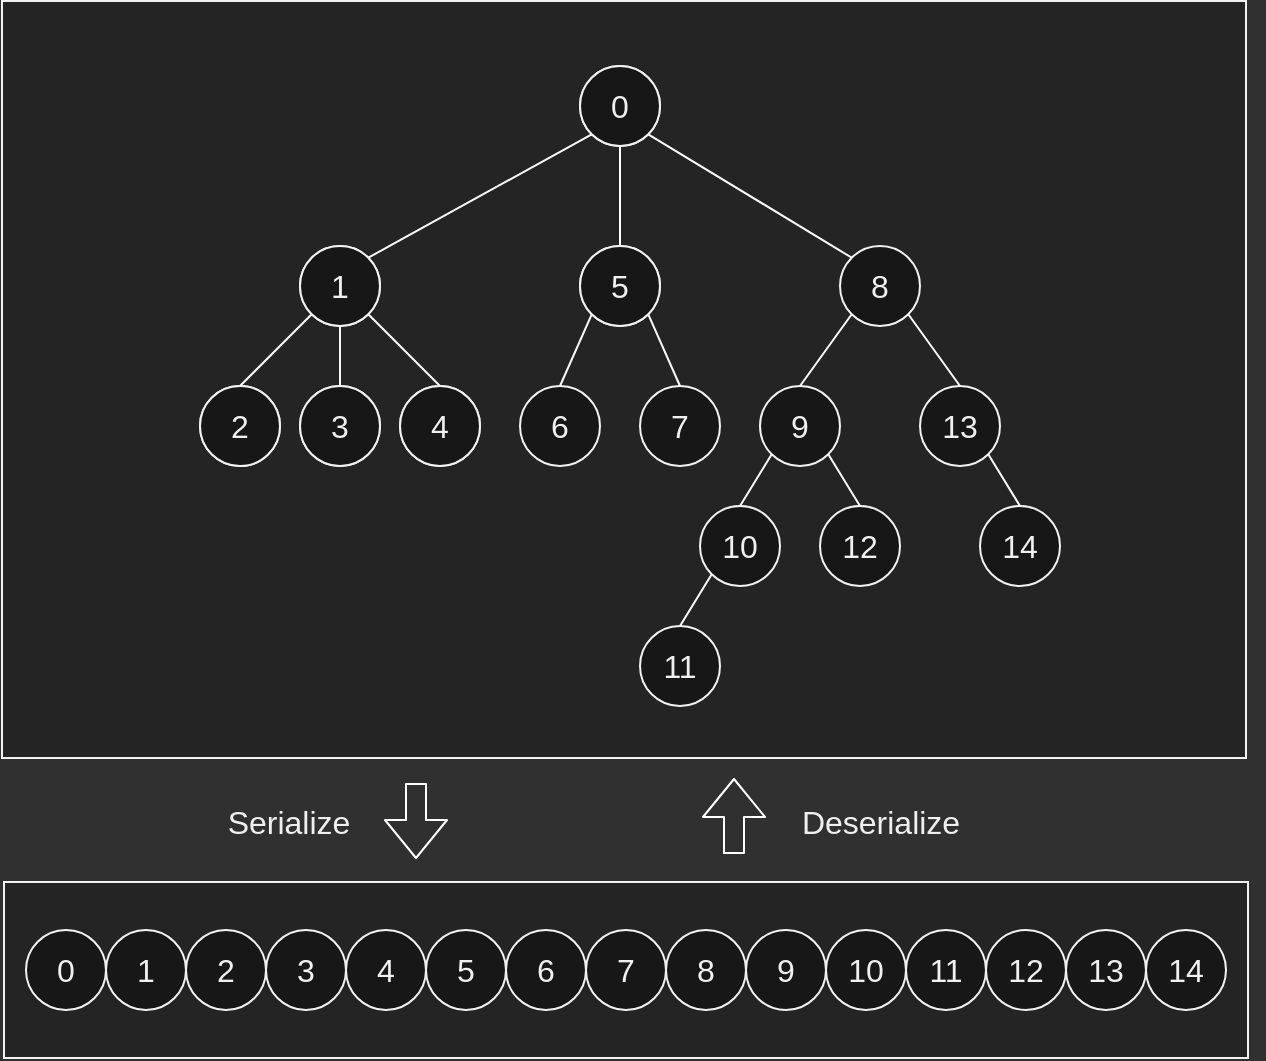 <mxfile version="14.8.2" type="device"><diagram id="5rylHllHNfig_fLTCy4w" name="Page-1"><mxGraphModel dx="798" dy="620" grid="0" gridSize="10" guides="1" tooltips="1" connect="1" arrows="1" fold="1" page="1" pageScale="1" pageWidth="827" pageHeight="1169" background="#303030" math="0" shadow="0"><root><mxCell id="0"/><mxCell id="1" parent="0"/><mxCell id="JRpLuj9cA4WXMaqcf5FT-52" value="" style="group" vertex="1" connectable="0" parent="1"><mxGeometry x="212" y="225" width="554" height="352" as="geometry"/></mxCell><mxCell id="JRpLuj9cA4WXMaqcf5FT-51" value="" style="rounded=0;whiteSpace=wrap;html=1;fontColor=#F0F0F0;strokeColor=#F2F2F2;fillColor=#242424;" vertex="1" parent="JRpLuj9cA4WXMaqcf5FT-52"><mxGeometry x="-77" y="-26.5" width="622" height="378.5" as="geometry"/></mxCell><mxCell id="JRpLuj9cA4WXMaqcf5FT-1" value="&lt;font style=&quot;font-size: 16px&quot;&gt;0&lt;/font&gt;" style="ellipse;whiteSpace=wrap;html=1;align=center;newEdgeStyle={&quot;edgeStyle&quot;:&quot;entityRelationEdgeStyle&quot;,&quot;startArrow&quot;:&quot;none&quot;,&quot;endArrow&quot;:&quot;none&quot;,&quot;segment&quot;:10,&quot;curved&quot;:1};treeFolding=1;treeMoving=1;strokeColor=#F2F2F2;" vertex="1" collapsed="1" parent="JRpLuj9cA4WXMaqcf5FT-52"><mxGeometry x="212" y="6" width="40" height="40" as="geometry"/></mxCell><mxCell id="JRpLuj9cA4WXMaqcf5FT-2" value="&lt;font style=&quot;font-size: 16px&quot;&gt;1&lt;/font&gt;" style="ellipse;whiteSpace=wrap;html=1;align=center;newEdgeStyle={&quot;edgeStyle&quot;:&quot;entityRelationEdgeStyle&quot;,&quot;startArrow&quot;:&quot;none&quot;,&quot;endArrow&quot;:&quot;none&quot;,&quot;segment&quot;:10,&quot;curved&quot;:1};treeFolding=1;treeMoving=1;strokeColor=#F2F2F2;" vertex="1" collapsed="1" parent="JRpLuj9cA4WXMaqcf5FT-52"><mxGeometry x="72" y="96" width="40" height="40" as="geometry"/></mxCell><mxCell id="JRpLuj9cA4WXMaqcf5FT-16" style="orthogonalLoop=1;jettySize=auto;html=1;exitX=0;exitY=1;exitDx=0;exitDy=0;entryX=1;entryY=0;entryDx=0;entryDy=0;rounded=0;endArrow=none;endFill=0;strokeColor=#FAFAFA;" edge="1" parent="JRpLuj9cA4WXMaqcf5FT-52" source="JRpLuj9cA4WXMaqcf5FT-1" target="JRpLuj9cA4WXMaqcf5FT-2"><mxGeometry relative="1" as="geometry"/></mxCell><mxCell id="JRpLuj9cA4WXMaqcf5FT-3" value="&lt;font style=&quot;font-size: 16px&quot;&gt;2&lt;/font&gt;" style="ellipse;whiteSpace=wrap;html=1;align=center;newEdgeStyle={&quot;edgeStyle&quot;:&quot;entityRelationEdgeStyle&quot;,&quot;startArrow&quot;:&quot;none&quot;,&quot;endArrow&quot;:&quot;none&quot;,&quot;segment&quot;:10,&quot;curved&quot;:1};treeFolding=1;treeMoving=1;strokeColor=#F2F2F2;" vertex="1" collapsed="1" parent="JRpLuj9cA4WXMaqcf5FT-52"><mxGeometry x="22" y="166" width="40" height="40" as="geometry"/></mxCell><mxCell id="JRpLuj9cA4WXMaqcf5FT-17" style="edgeStyle=none;rounded=0;orthogonalLoop=1;jettySize=auto;html=1;exitX=0;exitY=1;exitDx=0;exitDy=0;entryX=0.5;entryY=0;entryDx=0;entryDy=0;endArrow=none;endFill=0;strokeColor=#FAFAFA;" edge="1" parent="JRpLuj9cA4WXMaqcf5FT-52" source="JRpLuj9cA4WXMaqcf5FT-2" target="JRpLuj9cA4WXMaqcf5FT-3"><mxGeometry relative="1" as="geometry"/></mxCell><mxCell id="JRpLuj9cA4WXMaqcf5FT-4" value="&lt;font style=&quot;font-size: 16px&quot;&gt;3&lt;/font&gt;" style="ellipse;whiteSpace=wrap;html=1;align=center;newEdgeStyle={&quot;edgeStyle&quot;:&quot;entityRelationEdgeStyle&quot;,&quot;startArrow&quot;:&quot;none&quot;,&quot;endArrow&quot;:&quot;none&quot;,&quot;segment&quot;:10,&quot;curved&quot;:1};treeFolding=1;treeMoving=1;strokeColor=#F2F2F2;" vertex="1" collapsed="1" parent="JRpLuj9cA4WXMaqcf5FT-52"><mxGeometry x="72" y="166" width="40" height="40" as="geometry"/></mxCell><mxCell id="JRpLuj9cA4WXMaqcf5FT-18" style="edgeStyle=none;rounded=0;orthogonalLoop=1;jettySize=auto;html=1;exitX=0.5;exitY=1;exitDx=0;exitDy=0;entryX=0.5;entryY=0;entryDx=0;entryDy=0;endArrow=none;endFill=0;strokeColor=#FAFAFA;" edge="1" parent="JRpLuj9cA4WXMaqcf5FT-52" source="JRpLuj9cA4WXMaqcf5FT-2" target="JRpLuj9cA4WXMaqcf5FT-4"><mxGeometry relative="1" as="geometry"/></mxCell><mxCell id="JRpLuj9cA4WXMaqcf5FT-5" value="&lt;font style=&quot;font-size: 16px&quot;&gt;4&lt;/font&gt;" style="ellipse;whiteSpace=wrap;html=1;align=center;newEdgeStyle={&quot;edgeStyle&quot;:&quot;entityRelationEdgeStyle&quot;,&quot;startArrow&quot;:&quot;none&quot;,&quot;endArrow&quot;:&quot;none&quot;,&quot;segment&quot;:10,&quot;curved&quot;:1};treeFolding=1;treeMoving=1;strokeColor=#F2F2F2;" vertex="1" collapsed="1" parent="JRpLuj9cA4WXMaqcf5FT-52"><mxGeometry x="122" y="166" width="40" height="40" as="geometry"/></mxCell><mxCell id="JRpLuj9cA4WXMaqcf5FT-19" style="edgeStyle=none;rounded=0;orthogonalLoop=1;jettySize=auto;html=1;exitX=1;exitY=1;exitDx=0;exitDy=0;endArrow=none;endFill=0;entryX=0.5;entryY=0;entryDx=0;entryDy=0;strokeColor=#FAFAFA;" edge="1" parent="JRpLuj9cA4WXMaqcf5FT-52" source="JRpLuj9cA4WXMaqcf5FT-2" target="JRpLuj9cA4WXMaqcf5FT-5"><mxGeometry relative="1" as="geometry"/></mxCell><mxCell id="JRpLuj9cA4WXMaqcf5FT-6" value="&lt;font style=&quot;font-size: 16px&quot;&gt;5&lt;/font&gt;" style="ellipse;whiteSpace=wrap;html=1;align=center;newEdgeStyle={&quot;edgeStyle&quot;:&quot;entityRelationEdgeStyle&quot;,&quot;startArrow&quot;:&quot;none&quot;,&quot;endArrow&quot;:&quot;none&quot;,&quot;segment&quot;:10,&quot;curved&quot;:1};treeFolding=1;treeMoving=1;strokeColor=#F2F2F2;" vertex="1" collapsed="1" parent="JRpLuj9cA4WXMaqcf5FT-52"><mxGeometry x="212" y="96" width="40" height="40" as="geometry"/></mxCell><mxCell id="JRpLuj9cA4WXMaqcf5FT-20" style="edgeStyle=none;rounded=0;orthogonalLoop=1;jettySize=auto;html=1;exitX=0.5;exitY=1;exitDx=0;exitDy=0;entryX=0.5;entryY=0;entryDx=0;entryDy=0;endArrow=none;endFill=0;strokeColor=#FFFFFF;" edge="1" parent="JRpLuj9cA4WXMaqcf5FT-52" source="JRpLuj9cA4WXMaqcf5FT-1" target="JRpLuj9cA4WXMaqcf5FT-6"><mxGeometry relative="1" as="geometry"/></mxCell><mxCell id="JRpLuj9cA4WXMaqcf5FT-7" value="&lt;font style=&quot;font-size: 16px&quot;&gt;6&lt;/font&gt;" style="ellipse;whiteSpace=wrap;html=1;align=center;newEdgeStyle={&quot;edgeStyle&quot;:&quot;entityRelationEdgeStyle&quot;,&quot;startArrow&quot;:&quot;none&quot;,&quot;endArrow&quot;:&quot;none&quot;,&quot;segment&quot;:10,&quot;curved&quot;:1};treeFolding=1;treeMoving=1;fontColor=#F0F0F0;fillColor=#171717;strokeColor=#F2F2F2;" vertex="1" collapsed="1" parent="JRpLuj9cA4WXMaqcf5FT-52"><mxGeometry x="182" y="166" width="40" height="40" as="geometry"/></mxCell><mxCell id="JRpLuj9cA4WXMaqcf5FT-21" style="edgeStyle=none;rounded=0;orthogonalLoop=1;jettySize=auto;html=1;exitX=0;exitY=1;exitDx=0;exitDy=0;entryX=0.5;entryY=0;entryDx=0;entryDy=0;endArrow=none;endFill=0;strokeColor=#FAFAFA;" edge="1" parent="JRpLuj9cA4WXMaqcf5FT-52" source="JRpLuj9cA4WXMaqcf5FT-6" target="JRpLuj9cA4WXMaqcf5FT-7"><mxGeometry relative="1" as="geometry"/></mxCell><mxCell id="JRpLuj9cA4WXMaqcf5FT-8" value="&lt;font style=&quot;font-size: 16px&quot;&gt;7&lt;/font&gt;" style="ellipse;whiteSpace=wrap;html=1;align=center;newEdgeStyle={&quot;edgeStyle&quot;:&quot;entityRelationEdgeStyle&quot;,&quot;startArrow&quot;:&quot;none&quot;,&quot;endArrow&quot;:&quot;none&quot;,&quot;segment&quot;:10,&quot;curved&quot;:1};treeFolding=1;treeMoving=1;fontColor=#F0F0F0;fillColor=#171717;strokeColor=#F2F2F2;" vertex="1" collapsed="1" parent="JRpLuj9cA4WXMaqcf5FT-52"><mxGeometry x="242" y="166" width="40" height="40" as="geometry"/></mxCell><mxCell id="JRpLuj9cA4WXMaqcf5FT-22" style="edgeStyle=none;rounded=0;orthogonalLoop=1;jettySize=auto;html=1;exitX=1;exitY=1;exitDx=0;exitDy=0;entryX=0.5;entryY=0;entryDx=0;entryDy=0;endArrow=none;endFill=0;strokeColor=#FAFAFA;" edge="1" parent="JRpLuj9cA4WXMaqcf5FT-52" source="JRpLuj9cA4WXMaqcf5FT-6" target="JRpLuj9cA4WXMaqcf5FT-8"><mxGeometry relative="1" as="geometry"/></mxCell><mxCell id="JRpLuj9cA4WXMaqcf5FT-9" value="&lt;font style=&quot;font-size: 16px&quot;&gt;8&lt;/font&gt;" style="ellipse;whiteSpace=wrap;html=1;align=center;newEdgeStyle={&quot;edgeStyle&quot;:&quot;entityRelationEdgeStyle&quot;,&quot;startArrow&quot;:&quot;none&quot;,&quot;endArrow&quot;:&quot;none&quot;,&quot;segment&quot;:10,&quot;curved&quot;:1};treeFolding=1;treeMoving=1;fontColor=#F0F0F0;fillColor=#171717;strokeColor=#F2F2F2;" vertex="1" collapsed="1" parent="JRpLuj9cA4WXMaqcf5FT-52"><mxGeometry x="342" y="96" width="40" height="40" as="geometry"/></mxCell><mxCell id="JRpLuj9cA4WXMaqcf5FT-23" style="edgeStyle=none;rounded=0;orthogonalLoop=1;jettySize=auto;html=1;exitX=1;exitY=1;exitDx=0;exitDy=0;entryX=0;entryY=0;entryDx=0;entryDy=0;endArrow=none;endFill=0;strokeColor=#FAFAFA;" edge="1" parent="JRpLuj9cA4WXMaqcf5FT-52" source="JRpLuj9cA4WXMaqcf5FT-1" target="JRpLuj9cA4WXMaqcf5FT-9"><mxGeometry relative="1" as="geometry"/></mxCell><mxCell id="JRpLuj9cA4WXMaqcf5FT-10" value="&lt;font style=&quot;font-size: 16px&quot;&gt;9&lt;/font&gt;" style="ellipse;whiteSpace=wrap;html=1;align=center;newEdgeStyle={&quot;edgeStyle&quot;:&quot;entityRelationEdgeStyle&quot;,&quot;startArrow&quot;:&quot;none&quot;,&quot;endArrow&quot;:&quot;none&quot;,&quot;segment&quot;:10,&quot;curved&quot;:1};treeFolding=1;treeMoving=1;fontColor=#F0F0F0;fillColor=#171717;strokeColor=#F2F2F2;" vertex="1" collapsed="1" parent="JRpLuj9cA4WXMaqcf5FT-52"><mxGeometry x="302" y="166" width="40" height="40" as="geometry"/></mxCell><mxCell id="JRpLuj9cA4WXMaqcf5FT-24" style="edgeStyle=none;rounded=0;orthogonalLoop=1;jettySize=auto;html=1;exitX=0;exitY=1;exitDx=0;exitDy=0;entryX=0.5;entryY=0;entryDx=0;entryDy=0;endArrow=none;endFill=0;strokeColor=#FAFAFA;" edge="1" parent="JRpLuj9cA4WXMaqcf5FT-52" source="JRpLuj9cA4WXMaqcf5FT-9" target="JRpLuj9cA4WXMaqcf5FT-10"><mxGeometry relative="1" as="geometry"/></mxCell><mxCell id="JRpLuj9cA4WXMaqcf5FT-11" value="&lt;font style=&quot;font-size: 16px&quot;&gt;10&lt;/font&gt;" style="ellipse;whiteSpace=wrap;html=1;align=center;newEdgeStyle={&quot;edgeStyle&quot;:&quot;entityRelationEdgeStyle&quot;,&quot;startArrow&quot;:&quot;none&quot;,&quot;endArrow&quot;:&quot;none&quot;,&quot;segment&quot;:10,&quot;curved&quot;:1};treeFolding=1;treeMoving=1;fontColor=#F0F0F0;fillColor=#171717;strokeColor=#F2F2F2;" vertex="1" collapsed="1" parent="JRpLuj9cA4WXMaqcf5FT-52"><mxGeometry x="272" y="226" width="40" height="40" as="geometry"/></mxCell><mxCell id="JRpLuj9cA4WXMaqcf5FT-26" style="edgeStyle=none;rounded=0;orthogonalLoop=1;jettySize=auto;html=1;exitX=0;exitY=1;exitDx=0;exitDy=0;entryX=0.5;entryY=0;entryDx=0;entryDy=0;endArrow=none;endFill=0;strokeColor=#FAFAFA;" edge="1" parent="JRpLuj9cA4WXMaqcf5FT-52" source="JRpLuj9cA4WXMaqcf5FT-10" target="JRpLuj9cA4WXMaqcf5FT-11"><mxGeometry relative="1" as="geometry"/></mxCell><mxCell id="JRpLuj9cA4WXMaqcf5FT-12" value="&lt;font style=&quot;font-size: 16px&quot;&gt;11&lt;/font&gt;" style="ellipse;whiteSpace=wrap;html=1;align=center;newEdgeStyle={&quot;edgeStyle&quot;:&quot;entityRelationEdgeStyle&quot;,&quot;startArrow&quot;:&quot;none&quot;,&quot;endArrow&quot;:&quot;none&quot;,&quot;segment&quot;:10,&quot;curved&quot;:1};treeFolding=1;treeMoving=1;fontColor=#F0F0F0;fillColor=#171717;strokeColor=#F2F2F2;" vertex="1" collapsed="1" parent="JRpLuj9cA4WXMaqcf5FT-52"><mxGeometry x="242" y="286" width="40" height="40" as="geometry"/></mxCell><mxCell id="JRpLuj9cA4WXMaqcf5FT-29" style="edgeStyle=none;rounded=0;orthogonalLoop=1;jettySize=auto;html=1;exitX=0;exitY=1;exitDx=0;exitDy=0;entryX=0.5;entryY=0;entryDx=0;entryDy=0;endArrow=none;endFill=0;strokeColor=#FAFAFA;" edge="1" parent="JRpLuj9cA4WXMaqcf5FT-52" source="JRpLuj9cA4WXMaqcf5FT-11" target="JRpLuj9cA4WXMaqcf5FT-12"><mxGeometry relative="1" as="geometry"/></mxCell><mxCell id="JRpLuj9cA4WXMaqcf5FT-13" value="&lt;font style=&quot;font-size: 16px&quot;&gt;12&lt;/font&gt;" style="ellipse;whiteSpace=wrap;html=1;align=center;newEdgeStyle={&quot;edgeStyle&quot;:&quot;entityRelationEdgeStyle&quot;,&quot;startArrow&quot;:&quot;none&quot;,&quot;endArrow&quot;:&quot;none&quot;,&quot;segment&quot;:10,&quot;curved&quot;:1};treeFolding=1;treeMoving=1;fontColor=#F0F0F0;fillColor=#171717;strokeColor=#F2F2F2;" vertex="1" collapsed="1" parent="JRpLuj9cA4WXMaqcf5FT-52"><mxGeometry x="332" y="226" width="40" height="40" as="geometry"/></mxCell><mxCell id="JRpLuj9cA4WXMaqcf5FT-27" style="edgeStyle=none;rounded=0;orthogonalLoop=1;jettySize=auto;html=1;exitX=1;exitY=1;exitDx=0;exitDy=0;entryX=0.5;entryY=0;entryDx=0;entryDy=0;endArrow=none;endFill=0;strokeColor=#FAFAFA;" edge="1" parent="JRpLuj9cA4WXMaqcf5FT-52" source="JRpLuj9cA4WXMaqcf5FT-10" target="JRpLuj9cA4WXMaqcf5FT-13"><mxGeometry relative="1" as="geometry"/></mxCell><mxCell id="JRpLuj9cA4WXMaqcf5FT-14" value="&lt;font style=&quot;font-size: 16px&quot;&gt;13&lt;/font&gt;" style="ellipse;whiteSpace=wrap;html=1;align=center;newEdgeStyle={&quot;edgeStyle&quot;:&quot;entityRelationEdgeStyle&quot;,&quot;startArrow&quot;:&quot;none&quot;,&quot;endArrow&quot;:&quot;none&quot;,&quot;segment&quot;:10,&quot;curved&quot;:1};treeFolding=1;treeMoving=1;fontColor=#F0F0F0;fillColor=#171717;strokeColor=#F2F2F2;" vertex="1" collapsed="1" parent="JRpLuj9cA4WXMaqcf5FT-52"><mxGeometry x="382" y="166" width="40" height="40" as="geometry"/></mxCell><mxCell id="JRpLuj9cA4WXMaqcf5FT-25" style="edgeStyle=none;rounded=0;orthogonalLoop=1;jettySize=auto;html=1;exitX=1;exitY=1;exitDx=0;exitDy=0;entryX=0.5;entryY=0;entryDx=0;entryDy=0;endArrow=none;endFill=0;strokeColor=#FAFAFA;" edge="1" parent="JRpLuj9cA4WXMaqcf5FT-52" source="JRpLuj9cA4WXMaqcf5FT-9" target="JRpLuj9cA4WXMaqcf5FT-14"><mxGeometry relative="1" as="geometry"/></mxCell><mxCell id="JRpLuj9cA4WXMaqcf5FT-15" value="&lt;font style=&quot;font-size: 16px&quot;&gt;14&lt;/font&gt;" style="ellipse;whiteSpace=wrap;html=1;align=center;newEdgeStyle={&quot;edgeStyle&quot;:&quot;entityRelationEdgeStyle&quot;,&quot;startArrow&quot;:&quot;none&quot;,&quot;endArrow&quot;:&quot;none&quot;,&quot;segment&quot;:10,&quot;curved&quot;:1};treeFolding=1;treeMoving=1;fontColor=#F0F0F0;fillColor=#171717;strokeColor=#F2F2F2;" vertex="1" collapsed="1" parent="JRpLuj9cA4WXMaqcf5FT-52"><mxGeometry x="412" y="226" width="40" height="40" as="geometry"/></mxCell><mxCell id="JRpLuj9cA4WXMaqcf5FT-28" style="edgeStyle=none;rounded=0;orthogonalLoop=1;jettySize=auto;html=1;exitX=1;exitY=1;exitDx=0;exitDy=0;entryX=0.5;entryY=0;entryDx=0;entryDy=0;endArrow=none;endFill=0;strokeColor=#FAFAFA;" edge="1" parent="JRpLuj9cA4WXMaqcf5FT-52" source="JRpLuj9cA4WXMaqcf5FT-14" target="JRpLuj9cA4WXMaqcf5FT-15"><mxGeometry relative="1" as="geometry"/></mxCell><mxCell id="JRpLuj9cA4WXMaqcf5FT-30" value="&lt;font style=&quot;font-size: 16px&quot;&gt;0&lt;/font&gt;" style="ellipse;whiteSpace=wrap;html=1;align=center;newEdgeStyle={&quot;edgeStyle&quot;:&quot;entityRelationEdgeStyle&quot;,&quot;startArrow&quot;:&quot;none&quot;,&quot;endArrow&quot;:&quot;none&quot;,&quot;segment&quot;:10,&quot;curved&quot;:1};treeFolding=1;treeMoving=1;fontColor=#F0F0F0;fillColor=#171717;strokeColor=#F2F2F2;" vertex="1" collapsed="1" parent="JRpLuj9cA4WXMaqcf5FT-52"><mxGeometry x="212" y="6" width="40" height="40" as="geometry"/></mxCell><mxCell id="JRpLuj9cA4WXMaqcf5FT-31" value="&lt;font style=&quot;font-size: 16px&quot;&gt;5&lt;/font&gt;" style="ellipse;whiteSpace=wrap;html=1;align=center;newEdgeStyle={&quot;edgeStyle&quot;:&quot;entityRelationEdgeStyle&quot;,&quot;startArrow&quot;:&quot;none&quot;,&quot;endArrow&quot;:&quot;none&quot;,&quot;segment&quot;:10,&quot;curved&quot;:1};treeFolding=1;treeMoving=1;fontColor=#F0F0F0;fillColor=#171717;strokeColor=#F2F2F2;" vertex="1" collapsed="1" parent="JRpLuj9cA4WXMaqcf5FT-52"><mxGeometry x="212" y="96" width="40" height="40" as="geometry"/></mxCell><mxCell id="JRpLuj9cA4WXMaqcf5FT-32" value="&lt;font style=&quot;font-size: 16px&quot;&gt;1&lt;/font&gt;" style="ellipse;whiteSpace=wrap;html=1;align=center;newEdgeStyle={&quot;edgeStyle&quot;:&quot;entityRelationEdgeStyle&quot;,&quot;startArrow&quot;:&quot;none&quot;,&quot;endArrow&quot;:&quot;none&quot;,&quot;segment&quot;:10,&quot;curved&quot;:1};treeFolding=1;treeMoving=1;fontColor=#F0F0F0;fillColor=#171717;strokeColor=#F2F2F2;" vertex="1" collapsed="1" parent="JRpLuj9cA4WXMaqcf5FT-52"><mxGeometry x="72" y="96" width="40" height="40" as="geometry"/></mxCell><mxCell id="JRpLuj9cA4WXMaqcf5FT-33" value="&lt;font style=&quot;font-size: 16px&quot;&gt;3&lt;/font&gt;" style="ellipse;whiteSpace=wrap;html=1;align=center;newEdgeStyle={&quot;edgeStyle&quot;:&quot;entityRelationEdgeStyle&quot;,&quot;startArrow&quot;:&quot;none&quot;,&quot;endArrow&quot;:&quot;none&quot;,&quot;segment&quot;:10,&quot;curved&quot;:1};treeFolding=1;treeMoving=1;fontColor=#F0F0F0;fillColor=#171717;strokeColor=#F2F2F2;" vertex="1" collapsed="1" parent="JRpLuj9cA4WXMaqcf5FT-52"><mxGeometry x="72" y="166" width="40" height="40" as="geometry"/></mxCell><mxCell id="JRpLuj9cA4WXMaqcf5FT-34" value="&lt;font style=&quot;font-size: 16px&quot;&gt;2&lt;/font&gt;" style="ellipse;whiteSpace=wrap;html=1;align=center;newEdgeStyle={&quot;edgeStyle&quot;:&quot;entityRelationEdgeStyle&quot;,&quot;startArrow&quot;:&quot;none&quot;,&quot;endArrow&quot;:&quot;none&quot;,&quot;segment&quot;:10,&quot;curved&quot;:1};treeFolding=1;treeMoving=1;fontColor=#F0F0F0;fillColor=#171717;strokeColor=#F2F2F2;" vertex="1" collapsed="1" parent="JRpLuj9cA4WXMaqcf5FT-52"><mxGeometry x="22" y="166" width="40" height="40" as="geometry"/></mxCell><mxCell id="JRpLuj9cA4WXMaqcf5FT-35" value="&lt;font style=&quot;font-size: 16px&quot;&gt;4&lt;/font&gt;" style="ellipse;whiteSpace=wrap;html=1;align=center;newEdgeStyle={&quot;edgeStyle&quot;:&quot;entityRelationEdgeStyle&quot;,&quot;startArrow&quot;:&quot;none&quot;,&quot;endArrow&quot;:&quot;none&quot;,&quot;segment&quot;:10,&quot;curved&quot;:1};treeFolding=1;treeMoving=1;fontColor=#F0F0F0;fillColor=#171717;strokeColor=#F2F2F2;" vertex="1" collapsed="1" parent="JRpLuj9cA4WXMaqcf5FT-52"><mxGeometry x="122" y="166" width="40" height="40" as="geometry"/></mxCell><mxCell id="JRpLuj9cA4WXMaqcf5FT-55" value="" style="group" vertex="1" connectable="0" parent="1"><mxGeometry x="136" y="639" width="622" height="88" as="geometry"/></mxCell><mxCell id="JRpLuj9cA4WXMaqcf5FT-53" value="" style="rounded=0;whiteSpace=wrap;html=1;fontColor=#F0F0F0;strokeColor=#F2F2F2;fillColor=#242424;" vertex="1" parent="JRpLuj9cA4WXMaqcf5FT-55"><mxGeometry width="622" height="88" as="geometry"/></mxCell><mxCell id="JRpLuj9cA4WXMaqcf5FT-54" value="" style="group" vertex="1" connectable="0" parent="JRpLuj9cA4WXMaqcf5FT-55"><mxGeometry x="11" y="24" width="600" height="40" as="geometry"/></mxCell><mxCell id="JRpLuj9cA4WXMaqcf5FT-36" value="&lt;font style=&quot;font-size: 16px&quot;&gt;2&lt;/font&gt;" style="ellipse;whiteSpace=wrap;html=1;align=center;newEdgeStyle={&quot;edgeStyle&quot;:&quot;entityRelationEdgeStyle&quot;,&quot;startArrow&quot;:&quot;none&quot;,&quot;endArrow&quot;:&quot;none&quot;,&quot;segment&quot;:10,&quot;curved&quot;:1};treeFolding=1;treeMoving=1;fontColor=#F0F0F0;fillColor=#171717;strokeColor=#F2F2F2;" vertex="1" collapsed="1" parent="JRpLuj9cA4WXMaqcf5FT-54"><mxGeometry x="80" width="40" height="40" as="geometry"/></mxCell><mxCell id="JRpLuj9cA4WXMaqcf5FT-37" value="&lt;font style=&quot;font-size: 16px&quot;&gt;3&lt;br&gt;&lt;/font&gt;" style="ellipse;whiteSpace=wrap;html=1;align=center;newEdgeStyle={&quot;edgeStyle&quot;:&quot;entityRelationEdgeStyle&quot;,&quot;startArrow&quot;:&quot;none&quot;,&quot;endArrow&quot;:&quot;none&quot;,&quot;segment&quot;:10,&quot;curved&quot;:1};treeFolding=1;treeMoving=1;fontColor=#F0F0F0;fillColor=#171717;strokeColor=#F2F2F2;" vertex="1" collapsed="1" parent="JRpLuj9cA4WXMaqcf5FT-54"><mxGeometry x="120" width="40" height="40" as="geometry"/></mxCell><mxCell id="JRpLuj9cA4WXMaqcf5FT-38" value="&lt;font style=&quot;font-size: 16px&quot;&gt;4&lt;/font&gt;" style="ellipse;whiteSpace=wrap;html=1;align=center;newEdgeStyle={&quot;edgeStyle&quot;:&quot;entityRelationEdgeStyle&quot;,&quot;startArrow&quot;:&quot;none&quot;,&quot;endArrow&quot;:&quot;none&quot;,&quot;segment&quot;:10,&quot;curved&quot;:1};treeFolding=1;treeMoving=1;fontColor=#F0F0F0;fillColor=#171717;strokeColor=#F2F2F2;" vertex="1" collapsed="1" parent="JRpLuj9cA4WXMaqcf5FT-54"><mxGeometry x="160" width="40" height="40" as="geometry"/></mxCell><mxCell id="JRpLuj9cA4WXMaqcf5FT-39" value="&lt;font style=&quot;font-size: 16px&quot;&gt;5&lt;/font&gt;" style="ellipse;whiteSpace=wrap;html=1;align=center;newEdgeStyle={&quot;edgeStyle&quot;:&quot;entityRelationEdgeStyle&quot;,&quot;startArrow&quot;:&quot;none&quot;,&quot;endArrow&quot;:&quot;none&quot;,&quot;segment&quot;:10,&quot;curved&quot;:1};treeFolding=1;treeMoving=1;fontColor=#F0F0F0;fillColor=#171717;strokeColor=#F2F2F2;" vertex="1" collapsed="1" parent="JRpLuj9cA4WXMaqcf5FT-54"><mxGeometry x="200" width="40" height="40" as="geometry"/></mxCell><mxCell id="JRpLuj9cA4WXMaqcf5FT-40" value="&lt;font style=&quot;font-size: 16px&quot;&gt;14&lt;/font&gt;" style="ellipse;whiteSpace=wrap;html=1;align=center;newEdgeStyle={&quot;edgeStyle&quot;:&quot;entityRelationEdgeStyle&quot;,&quot;startArrow&quot;:&quot;none&quot;,&quot;endArrow&quot;:&quot;none&quot;,&quot;segment&quot;:10,&quot;curved&quot;:1};treeFolding=1;treeMoving=1;fontColor=#F0F0F0;fillColor=#171717;strokeColor=#F2F2F2;" vertex="1" collapsed="1" parent="JRpLuj9cA4WXMaqcf5FT-54"><mxGeometry x="560" width="40" height="40" as="geometry"/></mxCell><mxCell id="JRpLuj9cA4WXMaqcf5FT-41" value="&lt;font style=&quot;font-size: 16px&quot;&gt;6&lt;/font&gt;" style="ellipse;whiteSpace=wrap;html=1;align=center;newEdgeStyle={&quot;edgeStyle&quot;:&quot;entityRelationEdgeStyle&quot;,&quot;startArrow&quot;:&quot;none&quot;,&quot;endArrow&quot;:&quot;none&quot;,&quot;segment&quot;:10,&quot;curved&quot;:1};treeFolding=1;treeMoving=1;fontColor=#F0F0F0;fillColor=#171717;strokeColor=#F2F2F2;" vertex="1" collapsed="1" parent="JRpLuj9cA4WXMaqcf5FT-54"><mxGeometry x="240" width="40" height="40" as="geometry"/></mxCell><mxCell id="JRpLuj9cA4WXMaqcf5FT-42" value="&lt;font style=&quot;font-size: 16px&quot;&gt;1&lt;/font&gt;" style="ellipse;whiteSpace=wrap;html=1;align=center;newEdgeStyle={&quot;edgeStyle&quot;:&quot;entityRelationEdgeStyle&quot;,&quot;startArrow&quot;:&quot;none&quot;,&quot;endArrow&quot;:&quot;none&quot;,&quot;segment&quot;:10,&quot;curved&quot;:1};treeFolding=1;treeMoving=1;fontColor=#F0F0F0;fillColor=#171717;strokeColor=#F2F2F2;" vertex="1" collapsed="1" parent="JRpLuj9cA4WXMaqcf5FT-54"><mxGeometry x="40" width="40" height="40" as="geometry"/></mxCell><mxCell id="JRpLuj9cA4WXMaqcf5FT-43" value="&lt;font style=&quot;font-size: 16px&quot;&gt;0&lt;/font&gt;" style="ellipse;whiteSpace=wrap;html=1;align=center;newEdgeStyle={&quot;edgeStyle&quot;:&quot;entityRelationEdgeStyle&quot;,&quot;startArrow&quot;:&quot;none&quot;,&quot;endArrow&quot;:&quot;none&quot;,&quot;segment&quot;:10,&quot;curved&quot;:1};treeFolding=1;treeMoving=1;fontColor=#F0F0F0;fillColor=#171717;strokeColor=#F2F2F2;" vertex="1" collapsed="1" parent="JRpLuj9cA4WXMaqcf5FT-54"><mxGeometry width="40" height="40" as="geometry"/></mxCell><mxCell id="JRpLuj9cA4WXMaqcf5FT-44" value="&lt;font style=&quot;font-size: 16px&quot;&gt;7&lt;/font&gt;" style="ellipse;whiteSpace=wrap;html=1;align=center;newEdgeStyle={&quot;edgeStyle&quot;:&quot;entityRelationEdgeStyle&quot;,&quot;startArrow&quot;:&quot;none&quot;,&quot;endArrow&quot;:&quot;none&quot;,&quot;segment&quot;:10,&quot;curved&quot;:1};treeFolding=1;treeMoving=1;fontColor=#F0F0F0;fillColor=#171717;strokeColor=#F2F2F2;" vertex="1" collapsed="1" parent="JRpLuj9cA4WXMaqcf5FT-54"><mxGeometry x="280" width="40" height="40" as="geometry"/></mxCell><mxCell id="JRpLuj9cA4WXMaqcf5FT-45" value="&lt;font style=&quot;font-size: 16px&quot;&gt;12&lt;/font&gt;" style="ellipse;whiteSpace=wrap;html=1;align=center;newEdgeStyle={&quot;edgeStyle&quot;:&quot;entityRelationEdgeStyle&quot;,&quot;startArrow&quot;:&quot;none&quot;,&quot;endArrow&quot;:&quot;none&quot;,&quot;segment&quot;:10,&quot;curved&quot;:1};treeFolding=1;treeMoving=1;fontColor=#F0F0F0;fillColor=#171717;strokeColor=#F2F2F2;" vertex="1" collapsed="1" parent="JRpLuj9cA4WXMaqcf5FT-54"><mxGeometry x="480" width="40" height="40" as="geometry"/></mxCell><mxCell id="JRpLuj9cA4WXMaqcf5FT-46" value="&lt;font style=&quot;font-size: 16px&quot;&gt;13&lt;/font&gt;" style="ellipse;whiteSpace=wrap;html=1;align=center;newEdgeStyle={&quot;edgeStyle&quot;:&quot;entityRelationEdgeStyle&quot;,&quot;startArrow&quot;:&quot;none&quot;,&quot;endArrow&quot;:&quot;none&quot;,&quot;segment&quot;:10,&quot;curved&quot;:1};treeFolding=1;treeMoving=1;fontColor=#F0F0F0;fillColor=#171717;strokeColor=#F2F2F2;" vertex="1" collapsed="1" parent="JRpLuj9cA4WXMaqcf5FT-54"><mxGeometry x="520" width="40" height="40" as="geometry"/></mxCell><mxCell id="JRpLuj9cA4WXMaqcf5FT-47" value="&lt;font style=&quot;font-size: 16px&quot;&gt;8&lt;/font&gt;" style="ellipse;whiteSpace=wrap;html=1;align=center;newEdgeStyle={&quot;edgeStyle&quot;:&quot;entityRelationEdgeStyle&quot;,&quot;startArrow&quot;:&quot;none&quot;,&quot;endArrow&quot;:&quot;none&quot;,&quot;segment&quot;:10,&quot;curved&quot;:1};treeFolding=1;treeMoving=1;fontColor=#F0F0F0;fillColor=#171717;strokeColor=#F2F2F2;" vertex="1" collapsed="1" parent="JRpLuj9cA4WXMaqcf5FT-54"><mxGeometry x="320" width="40" height="40" as="geometry"/></mxCell><mxCell id="JRpLuj9cA4WXMaqcf5FT-48" value="&lt;font style=&quot;font-size: 16px&quot;&gt;11&lt;/font&gt;" style="ellipse;whiteSpace=wrap;html=1;align=center;newEdgeStyle={&quot;edgeStyle&quot;:&quot;entityRelationEdgeStyle&quot;,&quot;startArrow&quot;:&quot;none&quot;,&quot;endArrow&quot;:&quot;none&quot;,&quot;segment&quot;:10,&quot;curved&quot;:1};treeFolding=1;treeMoving=1;fontColor=#F0F0F0;fillColor=#171717;strokeColor=#F2F2F2;" vertex="1" collapsed="1" parent="JRpLuj9cA4WXMaqcf5FT-54"><mxGeometry x="440" width="40" height="40" as="geometry"/></mxCell><mxCell id="JRpLuj9cA4WXMaqcf5FT-49" value="&lt;font style=&quot;font-size: 16px&quot;&gt;10&lt;/font&gt;" style="ellipse;whiteSpace=wrap;html=1;align=center;newEdgeStyle={&quot;edgeStyle&quot;:&quot;entityRelationEdgeStyle&quot;,&quot;startArrow&quot;:&quot;none&quot;,&quot;endArrow&quot;:&quot;none&quot;,&quot;segment&quot;:10,&quot;curved&quot;:1};treeFolding=1;treeMoving=1;fontColor=#F0F0F0;fillColor=#171717;strokeColor=#F2F2F2;" vertex="1" collapsed="1" parent="JRpLuj9cA4WXMaqcf5FT-54"><mxGeometry x="400" width="40" height="40" as="geometry"/></mxCell><mxCell id="JRpLuj9cA4WXMaqcf5FT-50" value="&lt;font style=&quot;font-size: 16px&quot;&gt;9&lt;/font&gt;" style="ellipse;whiteSpace=wrap;html=1;align=center;newEdgeStyle={&quot;edgeStyle&quot;:&quot;entityRelationEdgeStyle&quot;,&quot;startArrow&quot;:&quot;none&quot;,&quot;endArrow&quot;:&quot;none&quot;,&quot;segment&quot;:10,&quot;curved&quot;:1};treeFolding=1;treeMoving=1;fontColor=#F0F0F0;fillColor=#171717;strokeColor=#F2F2F2;" vertex="1" collapsed="1" parent="JRpLuj9cA4WXMaqcf5FT-54"><mxGeometry x="360" width="40" height="40" as="geometry"/></mxCell><mxCell id="JRpLuj9cA4WXMaqcf5FT-56" value="" style="shape=flexArrow;endArrow=classic;html=1;fontColor=#F0F0F0;strokeColor=#FFFFFF;" edge="1" parent="1"><mxGeometry width="50" height="50" relative="1" as="geometry"><mxPoint x="342" y="589.5" as="sourcePoint"/><mxPoint x="342" y="627.5" as="targetPoint"/></mxGeometry></mxCell><mxCell id="JRpLuj9cA4WXMaqcf5FT-57" value="" style="shape=flexArrow;endArrow=classic;html=1;fontColor=#F0F0F0;strokeColor=#FFFFFF;" edge="1" parent="1"><mxGeometry width="50" height="50" relative="1" as="geometry"><mxPoint x="501" y="625" as="sourcePoint"/><mxPoint x="501" y="587" as="targetPoint"/></mxGeometry></mxCell><mxCell id="JRpLuj9cA4WXMaqcf5FT-58" value="Serialize" style="text;html=1;align=center;verticalAlign=middle;resizable=0;points=[];autosize=1;strokeColor=none;fontColor=#F0F0F0;fontSize=16;" vertex="1" parent="1"><mxGeometry x="242" y="597" width="71" height="23" as="geometry"/></mxCell><mxCell id="JRpLuj9cA4WXMaqcf5FT-59" value="Deserialize" style="text;html=1;align=center;verticalAlign=middle;resizable=0;points=[];autosize=1;strokeColor=none;fontColor=#F0F0F0;fontSize=16;" vertex="1" parent="1"><mxGeometry x="529" y="597" width="89" height="23" as="geometry"/></mxCell></root></mxGraphModel></diagram></mxfile>